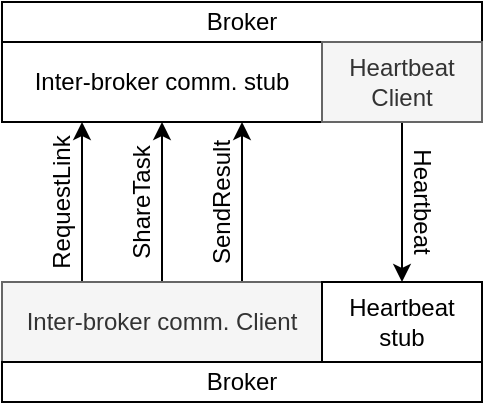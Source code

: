 <mxfile version="11.0.1" type="device"><diagram id="R5YJSQRMRH0dvfHX8ptu" name="Page-1"><mxGraphModel dx="1101" dy="706" grid="1" gridSize="10" guides="1" tooltips="1" connect="1" arrows="1" fold="1" page="1" pageScale="1" pageWidth="850" pageHeight="1100" math="0" shadow="0"><root><mxCell id="0"/><mxCell id="1" parent="0"/><mxCell id="W2WLN2xO8mSR4Pn96Ztg-23" value="" style="endArrow=classic;html=1;entryX=0.5;entryY=1;entryDx=0;entryDy=0;exitX=0.5;exitY=0;exitDx=0;exitDy=0;" edge="1" parent="1" source="W2WLN2xO8mSR4Pn96Ztg-31" target="W2WLN2xO8mSR4Pn96Ztg-35"><mxGeometry width="50" height="50" relative="1" as="geometry"><mxPoint x="220" y="400" as="sourcePoint"/><mxPoint x="220" y="320" as="targetPoint"/></mxGeometry></mxCell><mxCell id="W2WLN2xO8mSR4Pn96Ztg-24" value="ShareTask" style="text;html=1;strokeColor=none;fillColor=none;align=center;verticalAlign=middle;whiteSpace=wrap;rounded=0;rotation=-90;" vertex="1" parent="1"><mxGeometry x="250" y="350" width="40" height="20" as="geometry"/></mxCell><mxCell id="W2WLN2xO8mSR4Pn96Ztg-41" style="edgeStyle=orthogonalEdgeStyle;rounded=0;orthogonalLoop=1;jettySize=auto;html=1;exitX=0.25;exitY=0;exitDx=0;exitDy=0;entryX=0.25;entryY=1;entryDx=0;entryDy=0;" edge="1" parent="1" source="W2WLN2xO8mSR4Pn96Ztg-31" target="W2WLN2xO8mSR4Pn96Ztg-35"><mxGeometry relative="1" as="geometry"/></mxCell><mxCell id="W2WLN2xO8mSR4Pn96Ztg-44" style="edgeStyle=orthogonalEdgeStyle;rounded=0;orthogonalLoop=1;jettySize=auto;html=1;exitX=0.75;exitY=0;exitDx=0;exitDy=0;entryX=0.75;entryY=1;entryDx=0;entryDy=0;" edge="1" parent="1" source="W2WLN2xO8mSR4Pn96Ztg-31" target="W2WLN2xO8mSR4Pn96Ztg-35"><mxGeometry relative="1" as="geometry"/></mxCell><mxCell id="W2WLN2xO8mSR4Pn96Ztg-31" value="Inter-broker comm. Client" style="rounded=0;whiteSpace=wrap;html=1;fillColor=#f5f5f5;strokeColor=#666666;fontColor=#333333;" vertex="1" parent="1"><mxGeometry x="200" y="400" width="160" height="40" as="geometry"/></mxCell><mxCell id="W2WLN2xO8mSR4Pn96Ztg-34" value="Broker" style="rounded=0;whiteSpace=wrap;html=1;" vertex="1" parent="1"><mxGeometry x="200" y="440" width="240" height="20" as="geometry"/></mxCell><mxCell id="W2WLN2xO8mSR4Pn96Ztg-35" value="Inter-broker comm. stub" style="rounded=0;whiteSpace=wrap;html=1;" vertex="1" parent="1"><mxGeometry x="200" y="280" width="160" height="40" as="geometry"/></mxCell><mxCell id="W2WLN2xO8mSR4Pn96Ztg-38" value="Broker" style="rounded=0;whiteSpace=wrap;html=1;" vertex="1" parent="1"><mxGeometry x="200" y="260" width="240" height="20" as="geometry"/></mxCell><mxCell id="W2WLN2xO8mSR4Pn96Ztg-42" value="RequestLink" style="text;html=1;strokeColor=none;fillColor=none;align=center;verticalAlign=middle;whiteSpace=wrap;rounded=0;rotation=-90;" vertex="1" parent="1"><mxGeometry x="210" y="350" width="40" height="20" as="geometry"/></mxCell><mxCell id="W2WLN2xO8mSR4Pn96Ztg-45" value="SendResult" style="text;html=1;strokeColor=none;fillColor=none;align=center;verticalAlign=middle;whiteSpace=wrap;rounded=0;rotation=-90;" vertex="1" parent="1"><mxGeometry x="290" y="350" width="40" height="20" as="geometry"/></mxCell><mxCell id="W2WLN2xO8mSR4Pn96Ztg-49" style="edgeStyle=orthogonalEdgeStyle;rounded=0;orthogonalLoop=1;jettySize=auto;html=1;exitX=0.5;exitY=1;exitDx=0;exitDy=0;entryX=0.5;entryY=0;entryDx=0;entryDy=0;" edge="1" parent="1" source="W2WLN2xO8mSR4Pn96Ztg-46" target="W2WLN2xO8mSR4Pn96Ztg-48"><mxGeometry relative="1" as="geometry"/></mxCell><mxCell id="W2WLN2xO8mSR4Pn96Ztg-46" value="Heartbeat Client" style="rounded=0;whiteSpace=wrap;html=1;fillColor=#f5f5f5;strokeColor=#666666;fontColor=#333333;" vertex="1" parent="1"><mxGeometry x="360" y="280" width="80" height="40" as="geometry"/></mxCell><mxCell id="W2WLN2xO8mSR4Pn96Ztg-48" value="Heartbeat stub" style="rounded=0;whiteSpace=wrap;html=1;" vertex="1" parent="1"><mxGeometry x="360" y="400" width="80" height="40" as="geometry"/></mxCell><mxCell id="W2WLN2xO8mSR4Pn96Ztg-50" value="Heartbeat" style="text;html=1;strokeColor=none;fillColor=none;align=center;verticalAlign=middle;whiteSpace=wrap;rounded=0;rotation=90;" vertex="1" parent="1"><mxGeometry x="390" y="350" width="40" height="20" as="geometry"/></mxCell></root></mxGraphModel></diagram></mxfile>